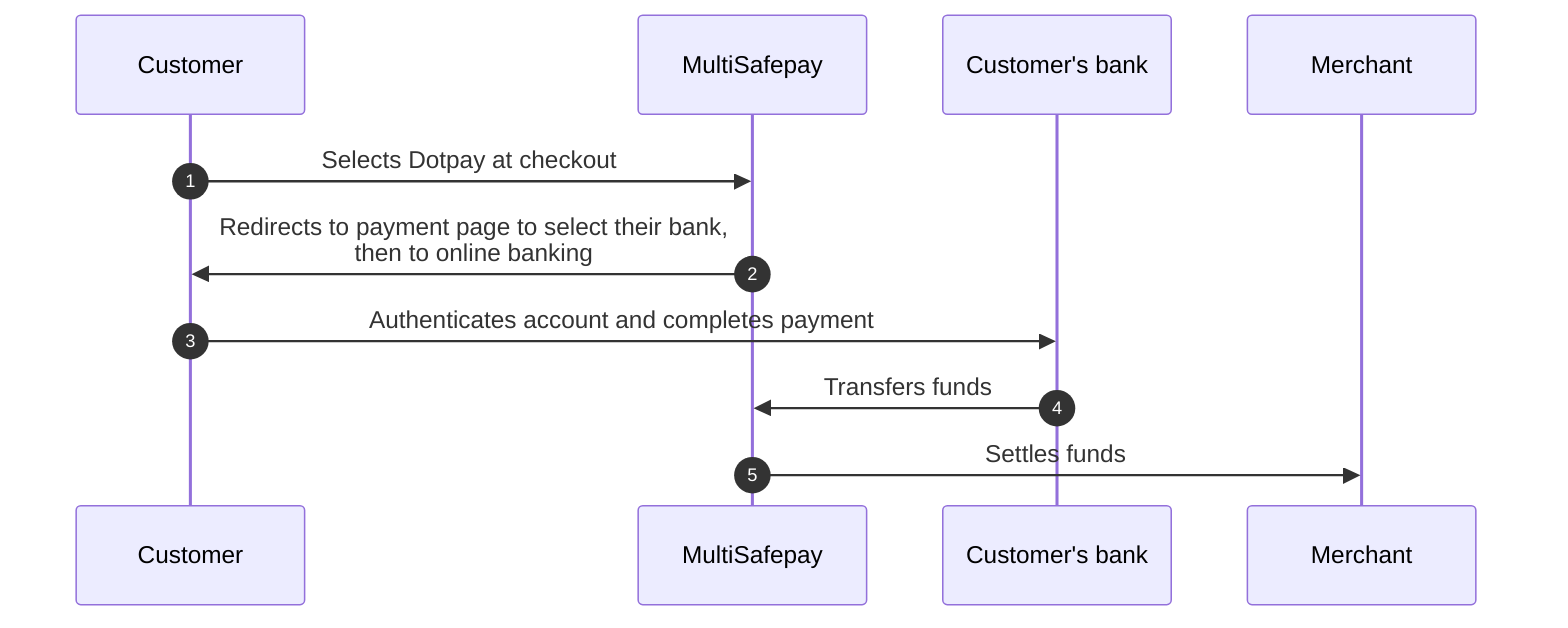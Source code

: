sequenceDiagram
    autonumber
    participant C as Customer
    participant Mu as MultiSafepay
    participant CB as Customer's bank
    participant Me as Merchant

    C->>Mu: Selects Dotpay at checkout
    Mu->>C: Redirects to payment page to select their bank, <br> then to online banking
    C->>CB: Authenticates account and completes payment
    CB->>Mu: Transfers funds 
    Mu->>Me: Settles funds